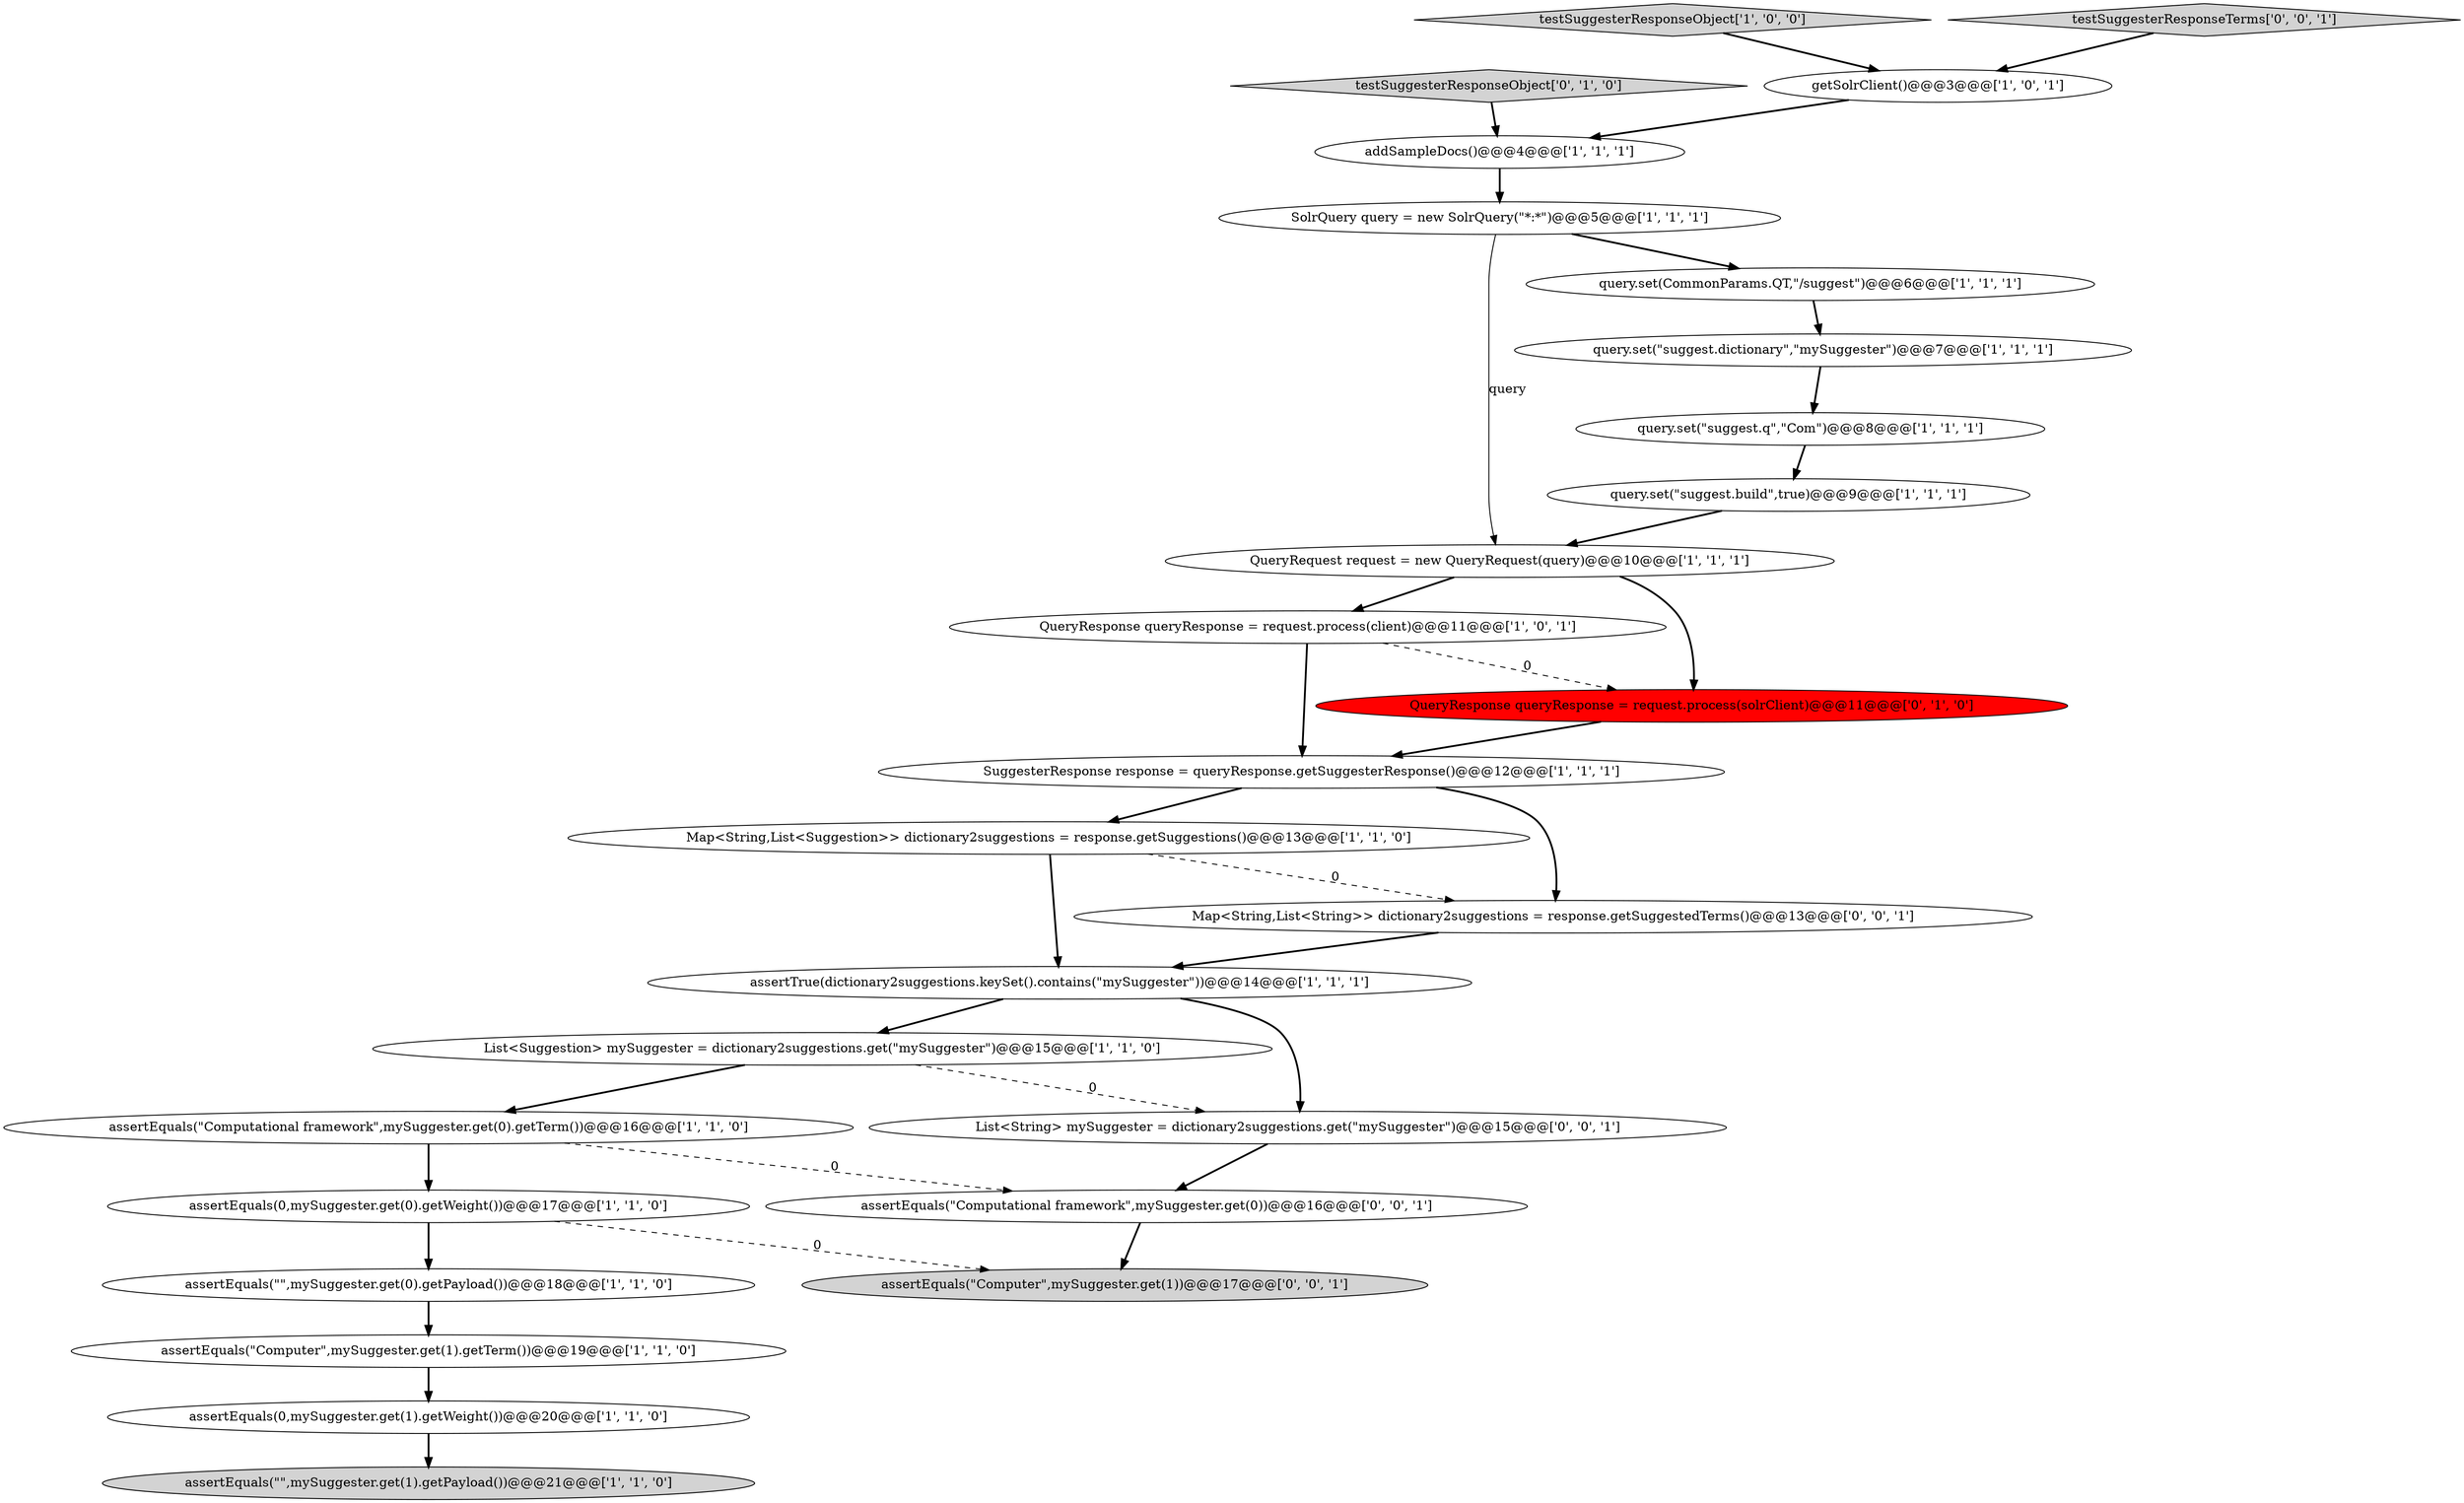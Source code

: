 digraph {
12 [style = filled, label = "List<Suggestion> mySuggester = dictionary2suggestions.get(\"mySuggester\")@@@15@@@['1', '1', '0']", fillcolor = white, shape = ellipse image = "AAA0AAABBB1BBB"];
13 [style = filled, label = "assertEquals(0,mySuggester.get(1).getWeight())@@@20@@@['1', '1', '0']", fillcolor = white, shape = ellipse image = "AAA0AAABBB1BBB"];
20 [style = filled, label = "testSuggesterResponseObject['0', '1', '0']", fillcolor = lightgray, shape = diamond image = "AAA0AAABBB2BBB"];
7 [style = filled, label = "Map<String,List<Suggestion>> dictionary2suggestions = response.getSuggestions()@@@13@@@['1', '1', '0']", fillcolor = white, shape = ellipse image = "AAA0AAABBB1BBB"];
5 [style = filled, label = "query.set(\"suggest.q\",\"Com\")@@@8@@@['1', '1', '1']", fillcolor = white, shape = ellipse image = "AAA0AAABBB1BBB"];
14 [style = filled, label = "QueryResponse queryResponse = request.process(client)@@@11@@@['1', '0', '1']", fillcolor = white, shape = ellipse image = "AAA0AAABBB1BBB"];
9 [style = filled, label = "SuggesterResponse response = queryResponse.getSuggesterResponse()@@@12@@@['1', '1', '1']", fillcolor = white, shape = ellipse image = "AAA0AAABBB1BBB"];
19 [style = filled, label = "testSuggesterResponseObject['1', '0', '0']", fillcolor = lightgray, shape = diamond image = "AAA0AAABBB1BBB"];
26 [style = filled, label = "testSuggesterResponseTerms['0', '0', '1']", fillcolor = lightgray, shape = diamond image = "AAA0AAABBB3BBB"];
18 [style = filled, label = "assertEquals(\"\",mySuggester.get(1).getPayload())@@@21@@@['1', '1', '0']", fillcolor = lightgray, shape = ellipse image = "AAA0AAABBB1BBB"];
16 [style = filled, label = "query.set(CommonParams.QT,\"/suggest\")@@@6@@@['1', '1', '1']", fillcolor = white, shape = ellipse image = "AAA0AAABBB1BBB"];
0 [style = filled, label = "QueryRequest request = new QueryRequest(query)@@@10@@@['1', '1', '1']", fillcolor = white, shape = ellipse image = "AAA0AAABBB1BBB"];
15 [style = filled, label = "SolrQuery query = new SolrQuery(\"*:*\")@@@5@@@['1', '1', '1']", fillcolor = white, shape = ellipse image = "AAA0AAABBB1BBB"];
23 [style = filled, label = "assertEquals(\"Computational framework\",mySuggester.get(0))@@@16@@@['0', '0', '1']", fillcolor = white, shape = ellipse image = "AAA0AAABBB3BBB"];
10 [style = filled, label = "assertTrue(dictionary2suggestions.keySet().contains(\"mySuggester\"))@@@14@@@['1', '1', '1']", fillcolor = white, shape = ellipse image = "AAA0AAABBB1BBB"];
8 [style = filled, label = "assertEquals(\"Computational framework\",mySuggester.get(0).getTerm())@@@16@@@['1', '1', '0']", fillcolor = white, shape = ellipse image = "AAA0AAABBB1BBB"];
6 [style = filled, label = "query.set(\"suggest.build\",true)@@@9@@@['1', '1', '1']", fillcolor = white, shape = ellipse image = "AAA0AAABBB1BBB"];
24 [style = filled, label = "Map<String,List<String>> dictionary2suggestions = response.getSuggestedTerms()@@@13@@@['0', '0', '1']", fillcolor = white, shape = ellipse image = "AAA0AAABBB3BBB"];
4 [style = filled, label = "getSolrClient()@@@3@@@['1', '0', '1']", fillcolor = white, shape = ellipse image = "AAA0AAABBB1BBB"];
3 [style = filled, label = "assertEquals(0,mySuggester.get(0).getWeight())@@@17@@@['1', '1', '0']", fillcolor = white, shape = ellipse image = "AAA0AAABBB1BBB"];
21 [style = filled, label = "QueryResponse queryResponse = request.process(solrClient)@@@11@@@['0', '1', '0']", fillcolor = red, shape = ellipse image = "AAA1AAABBB2BBB"];
2 [style = filled, label = "query.set(\"suggest.dictionary\",\"mySuggester\")@@@7@@@['1', '1', '1']", fillcolor = white, shape = ellipse image = "AAA0AAABBB1BBB"];
1 [style = filled, label = "assertEquals(\"\",mySuggester.get(0).getPayload())@@@18@@@['1', '1', '0']", fillcolor = white, shape = ellipse image = "AAA0AAABBB1BBB"];
11 [style = filled, label = "assertEquals(\"Computer\",mySuggester.get(1).getTerm())@@@19@@@['1', '1', '0']", fillcolor = white, shape = ellipse image = "AAA0AAABBB1BBB"];
17 [style = filled, label = "addSampleDocs()@@@4@@@['1', '1', '1']", fillcolor = white, shape = ellipse image = "AAA0AAABBB1BBB"];
25 [style = filled, label = "List<String> mySuggester = dictionary2suggestions.get(\"mySuggester\")@@@15@@@['0', '0', '1']", fillcolor = white, shape = ellipse image = "AAA0AAABBB3BBB"];
22 [style = filled, label = "assertEquals(\"Computer\",mySuggester.get(1))@@@17@@@['0', '0', '1']", fillcolor = lightgray, shape = ellipse image = "AAA0AAABBB3BBB"];
24->10 [style = bold, label=""];
20->17 [style = bold, label=""];
4->17 [style = bold, label=""];
3->1 [style = bold, label=""];
7->10 [style = bold, label=""];
25->23 [style = bold, label=""];
8->23 [style = dashed, label="0"];
8->3 [style = bold, label=""];
6->0 [style = bold, label=""];
0->21 [style = bold, label=""];
3->22 [style = dashed, label="0"];
16->2 [style = bold, label=""];
9->7 [style = bold, label=""];
15->16 [style = bold, label=""];
26->4 [style = bold, label=""];
1->11 [style = bold, label=""];
15->0 [style = solid, label="query"];
0->14 [style = bold, label=""];
21->9 [style = bold, label=""];
23->22 [style = bold, label=""];
12->25 [style = dashed, label="0"];
5->6 [style = bold, label=""];
10->25 [style = bold, label=""];
7->24 [style = dashed, label="0"];
10->12 [style = bold, label=""];
12->8 [style = bold, label=""];
11->13 [style = bold, label=""];
17->15 [style = bold, label=""];
14->9 [style = bold, label=""];
14->21 [style = dashed, label="0"];
19->4 [style = bold, label=""];
9->24 [style = bold, label=""];
13->18 [style = bold, label=""];
2->5 [style = bold, label=""];
}
